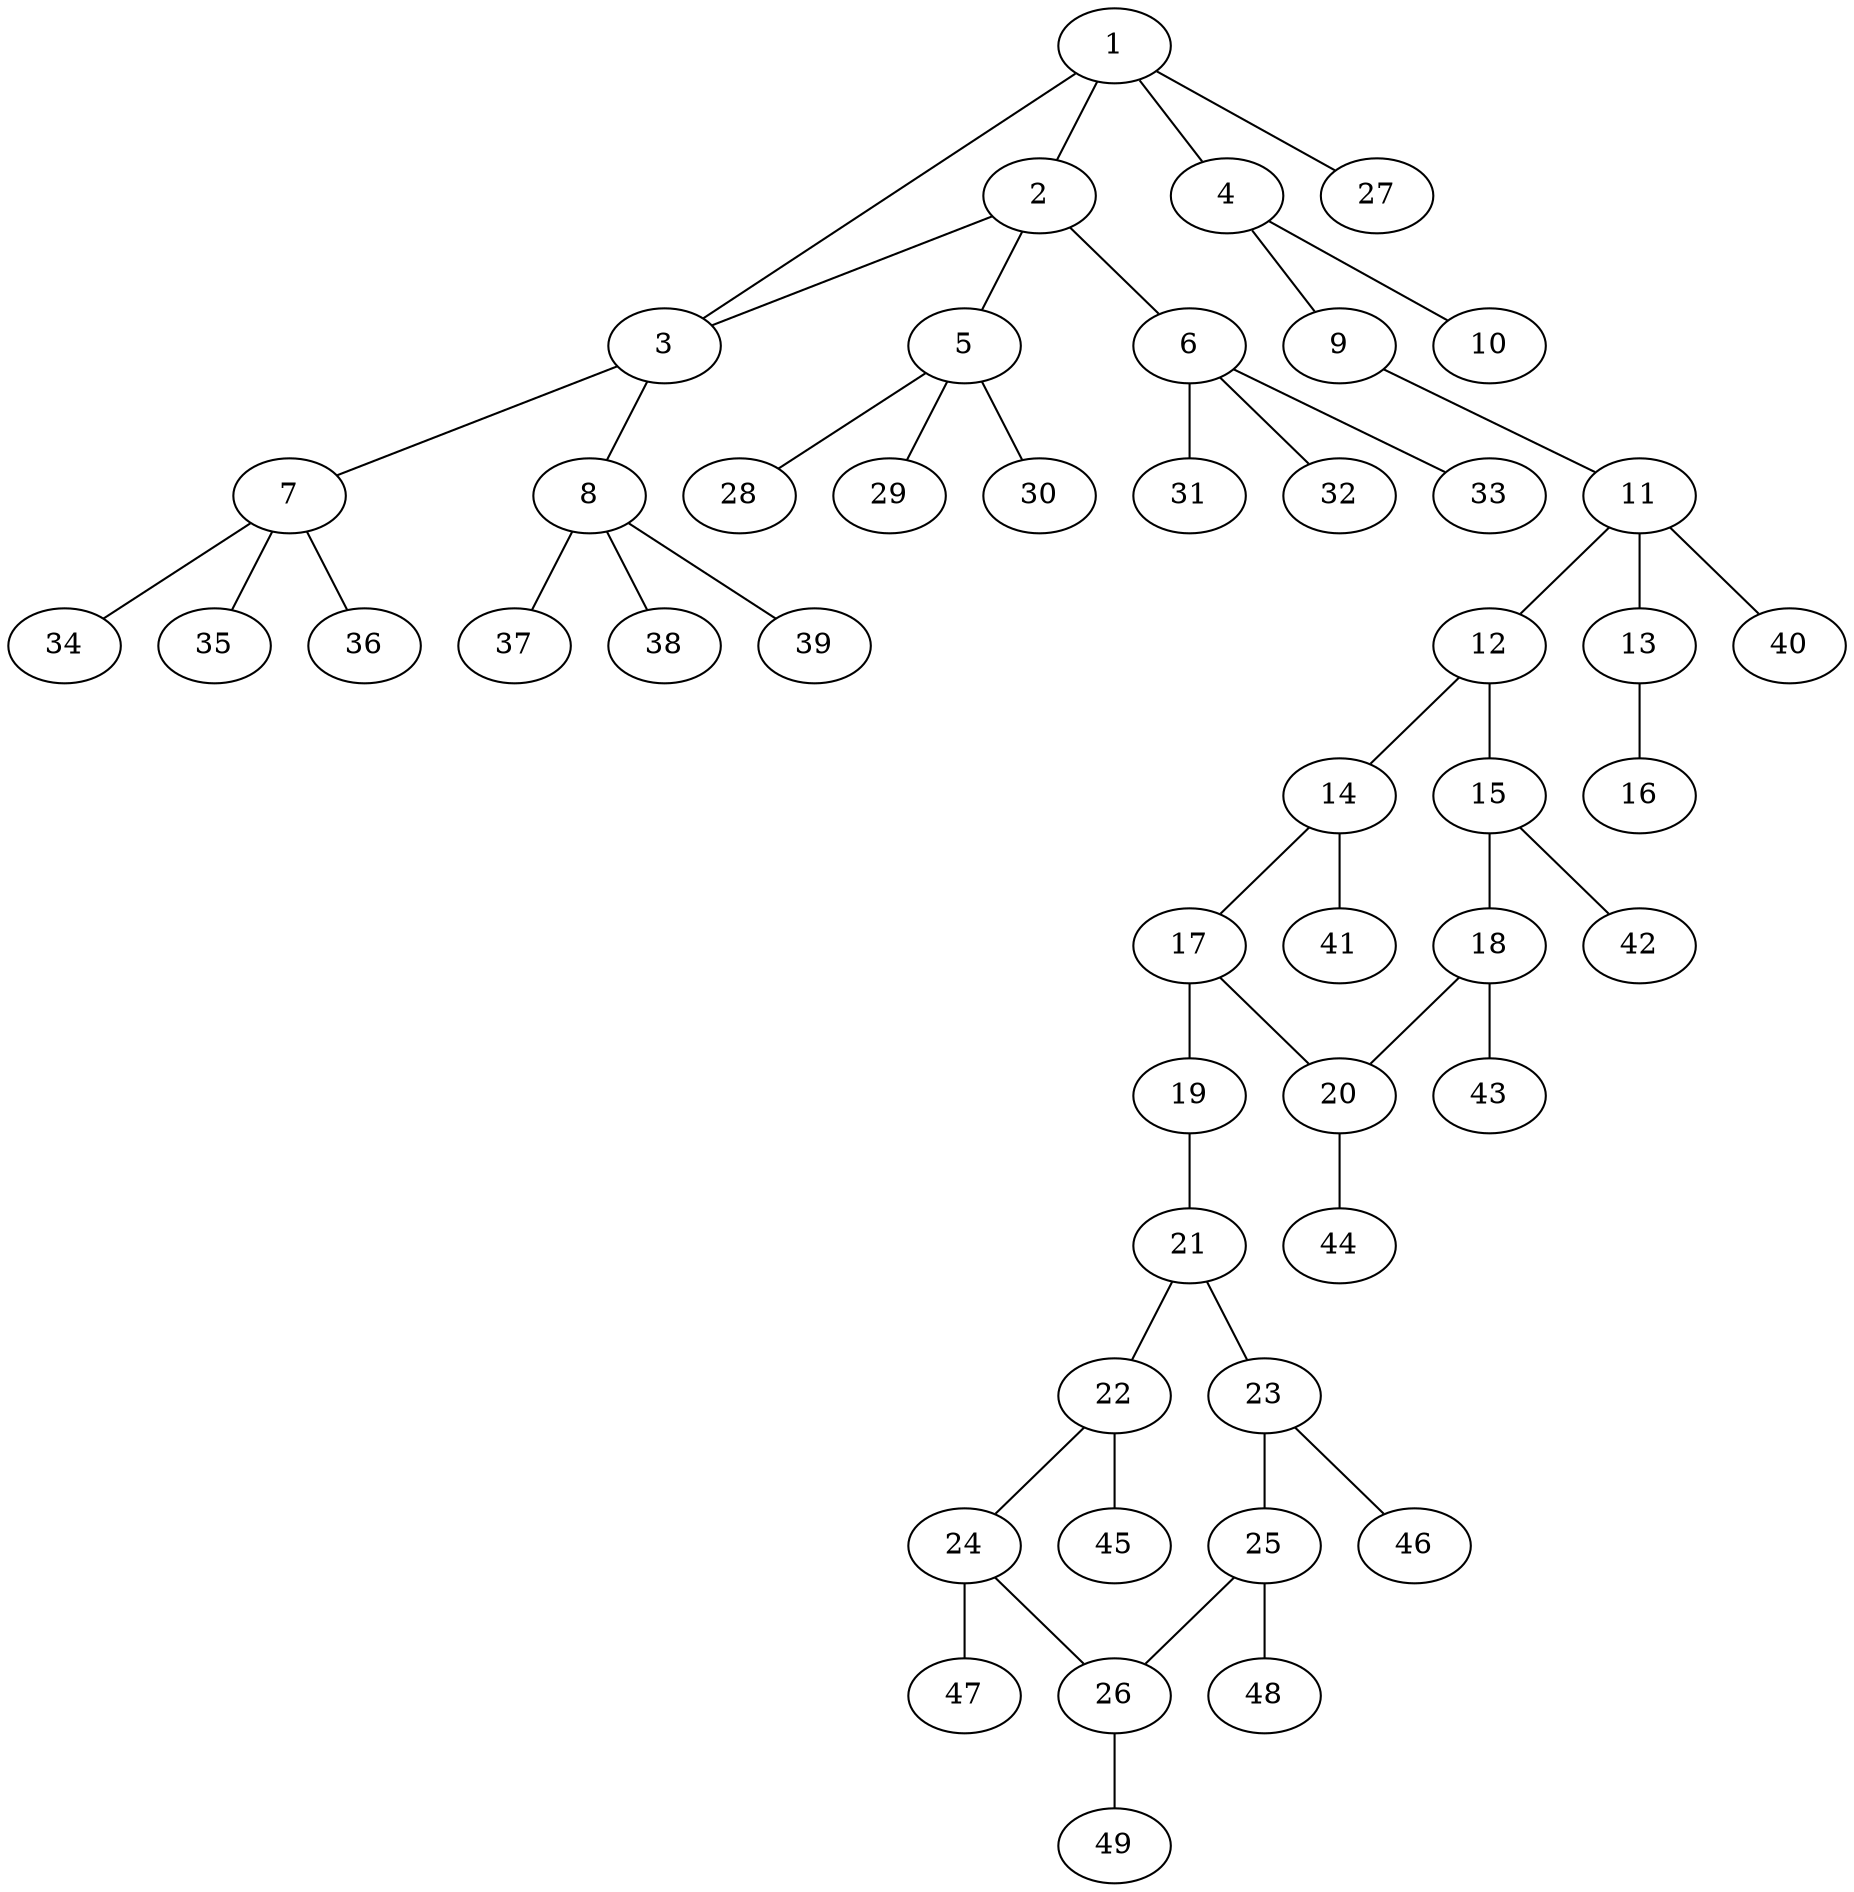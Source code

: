 graph molecule_1851 {
	1	 [chem=C];
	2	 [chem=C];
	1 -- 2	 [valence=1];
	3	 [chem=C];
	1 -- 3	 [valence=1];
	4	 [chem=C];
	1 -- 4	 [valence=1];
	27	 [chem=H];
	1 -- 27	 [valence=1];
	2 -- 3	 [valence=1];
	5	 [chem=C];
	2 -- 5	 [valence=1];
	6	 [chem=C];
	2 -- 6	 [valence=1];
	7	 [chem=C];
	3 -- 7	 [valence=1];
	8	 [chem=C];
	3 -- 8	 [valence=1];
	9	 [chem=O];
	4 -- 9	 [valence=1];
	10	 [chem=O];
	4 -- 10	 [valence=2];
	28	 [chem=H];
	5 -- 28	 [valence=1];
	29	 [chem=H];
	5 -- 29	 [valence=1];
	30	 [chem=H];
	5 -- 30	 [valence=1];
	31	 [chem=H];
	6 -- 31	 [valence=1];
	32	 [chem=H];
	6 -- 32	 [valence=1];
	33	 [chem=H];
	6 -- 33	 [valence=1];
	34	 [chem=H];
	7 -- 34	 [valence=1];
	35	 [chem=H];
	7 -- 35	 [valence=1];
	36	 [chem=H];
	7 -- 36	 [valence=1];
	37	 [chem=H];
	8 -- 37	 [valence=1];
	38	 [chem=H];
	8 -- 38	 [valence=1];
	39	 [chem=H];
	8 -- 39	 [valence=1];
	11	 [chem=C];
	9 -- 11	 [valence=1];
	12	 [chem=C];
	11 -- 12	 [valence=1];
	13	 [chem=C];
	11 -- 13	 [valence=1];
	40	 [chem=H];
	11 -- 40	 [valence=1];
	14	 [chem=C];
	12 -- 14	 [valence=2];
	15	 [chem=C];
	12 -- 15	 [valence=1];
	16	 [chem=N];
	13 -- 16	 [valence=3];
	17	 [chem=C];
	14 -- 17	 [valence=1];
	41	 [chem=H];
	14 -- 41	 [valence=1];
	18	 [chem=C];
	15 -- 18	 [valence=2];
	42	 [chem=H];
	15 -- 42	 [valence=1];
	19	 [chem=O];
	17 -- 19	 [valence=1];
	20	 [chem=C];
	17 -- 20	 [valence=2];
	18 -- 20	 [valence=1];
	43	 [chem=H];
	18 -- 43	 [valence=1];
	21	 [chem=C];
	19 -- 21	 [valence=1];
	44	 [chem=H];
	20 -- 44	 [valence=1];
	22	 [chem=C];
	21 -- 22	 [valence=1];
	23	 [chem=C];
	21 -- 23	 [valence=2];
	24	 [chem=C];
	22 -- 24	 [valence=2];
	45	 [chem=H];
	22 -- 45	 [valence=1];
	25	 [chem=C];
	23 -- 25	 [valence=1];
	46	 [chem=H];
	23 -- 46	 [valence=1];
	26	 [chem=C];
	24 -- 26	 [valence=1];
	47	 [chem=H];
	24 -- 47	 [valence=1];
	25 -- 26	 [valence=2];
	48	 [chem=H];
	25 -- 48	 [valence=1];
	49	 [chem=H];
	26 -- 49	 [valence=1];
}
